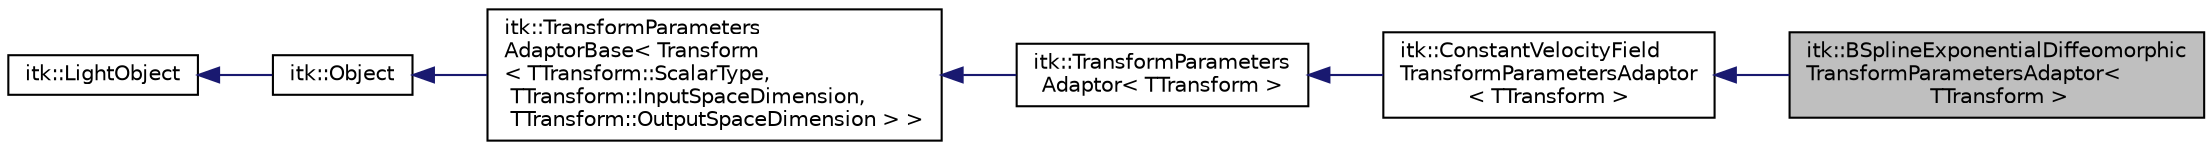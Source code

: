 digraph "itk::BSplineExponentialDiffeomorphicTransformParametersAdaptor&lt; TTransform &gt;"
{
 // LATEX_PDF_SIZE
  edge [fontname="Helvetica",fontsize="10",labelfontname="Helvetica",labelfontsize="10"];
  node [fontname="Helvetica",fontsize="10",shape=record];
  rankdir="LR";
  Node1 [label="itk::BSplineExponentialDiffeomorphic\lTransformParametersAdaptor\<\l TTransform \>",height=0.2,width=0.4,color="black", fillcolor="grey75", style="filled", fontcolor="black",tooltip="Helper class for multiresolution image registration."];
  Node2 -> Node1 [dir="back",color="midnightblue",fontsize="10",style="solid",fontname="Helvetica"];
  Node2 [label="itk::ConstantVelocityField\lTransformParametersAdaptor\l\< TTransform \>",height=0.2,width=0.4,color="black", fillcolor="white", style="filled",URL="$classitk_1_1ConstantVelocityFieldTransformParametersAdaptor.html",tooltip="ConstantVelocityFieldTransformParametersAdaptor is a helper class intended to definition."];
  Node3 -> Node2 [dir="back",color="midnightblue",fontsize="10",style="solid",fontname="Helvetica"];
  Node3 [label="itk::TransformParameters\lAdaptor\< TTransform \>",height=0.2,width=0.4,color="black", fillcolor="white", style="filled",URL="$classitk_1_1TransformParametersAdaptor.html",tooltip="Base helper class intended for multi-resolution image registration."];
  Node4 -> Node3 [dir="back",color="midnightblue",fontsize="10",style="solid",fontname="Helvetica"];
  Node4 [label="itk::TransformParameters\lAdaptorBase\< Transform\l\< TTransform::ScalarType,\l TTransform::InputSpaceDimension,\l TTransform::OutputSpaceDimension \> \>",height=0.2,width=0.4,color="black", fillcolor="white", style="filled",URL="$classitk_1_1TransformParametersAdaptorBase.html",tooltip=" "];
  Node5 -> Node4 [dir="back",color="midnightblue",fontsize="10",style="solid",fontname="Helvetica"];
  Node5 [label="itk::Object",height=0.2,width=0.4,color="black", fillcolor="white", style="filled",URL="$classitk_1_1Object.html",tooltip="Base class for most ITK classes."];
  Node6 -> Node5 [dir="back",color="midnightblue",fontsize="10",style="solid",fontname="Helvetica"];
  Node6 [label="itk::LightObject",height=0.2,width=0.4,color="black", fillcolor="white", style="filled",URL="$classitk_1_1LightObject.html",tooltip="Light weight base class for most itk classes."];
}
